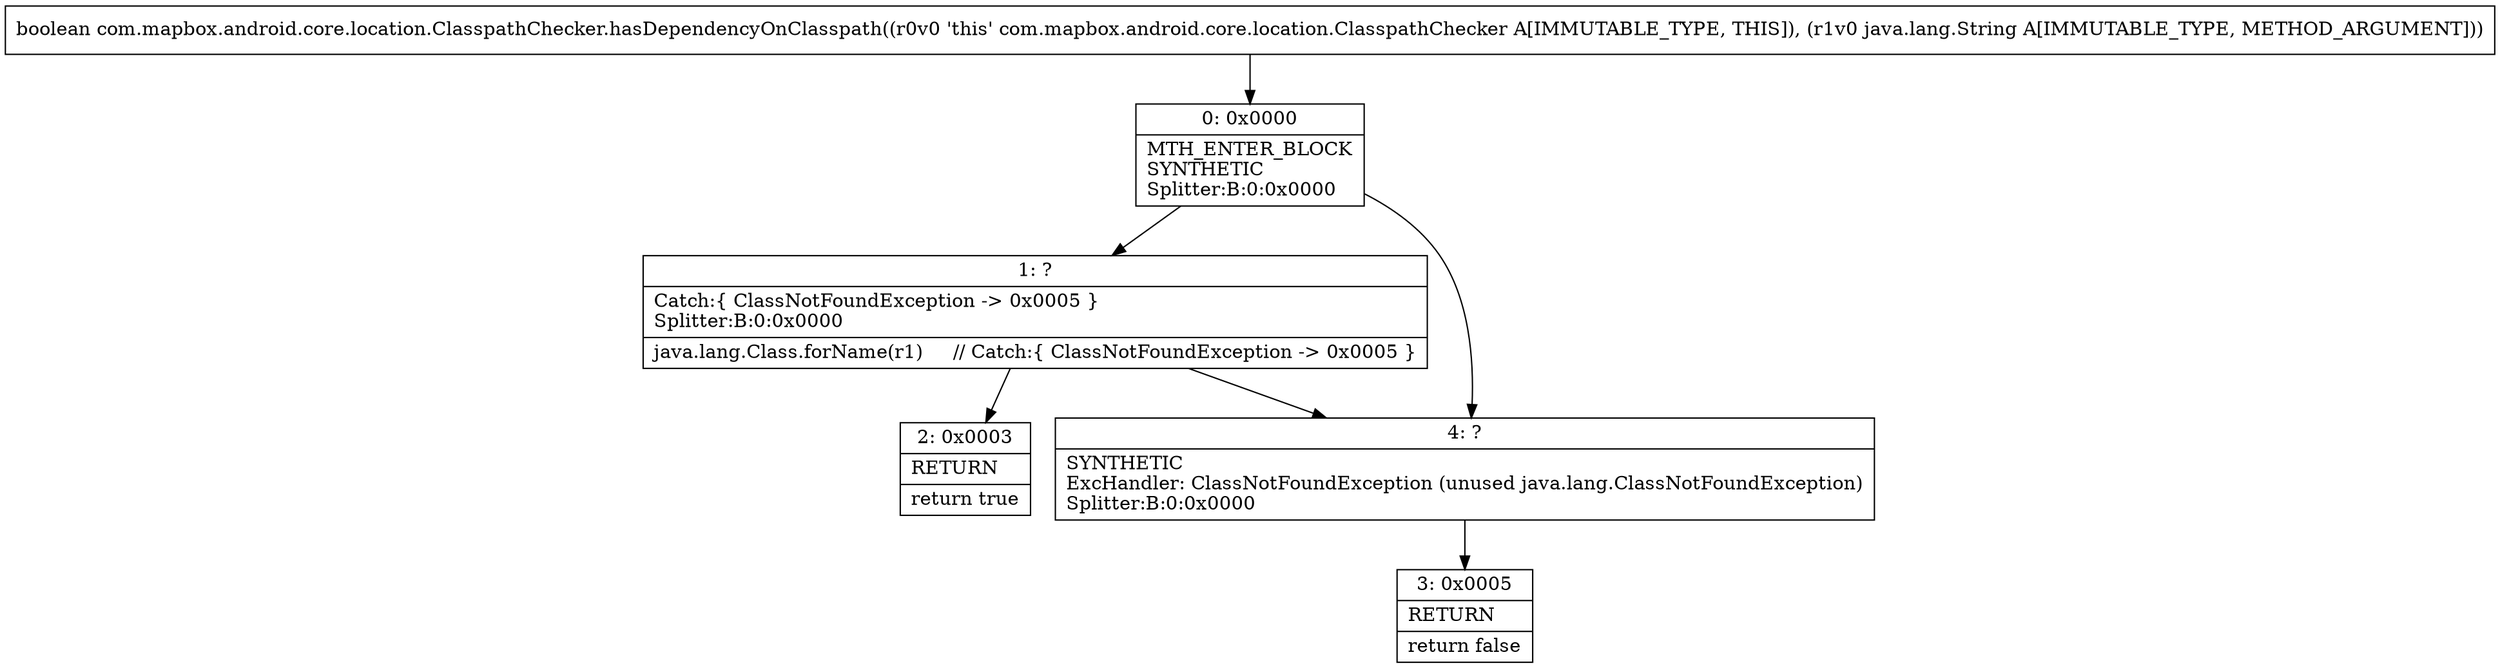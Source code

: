 digraph "CFG forcom.mapbox.android.core.location.ClasspathChecker.hasDependencyOnClasspath(Ljava\/lang\/String;)Z" {
Node_0 [shape=record,label="{0\:\ 0x0000|MTH_ENTER_BLOCK\lSYNTHETIC\lSplitter:B:0:0x0000\l}"];
Node_1 [shape=record,label="{1\:\ ?|Catch:\{ ClassNotFoundException \-\> 0x0005 \}\lSplitter:B:0:0x0000\l|java.lang.Class.forName(r1)     \/\/ Catch:\{ ClassNotFoundException \-\> 0x0005 \}\l}"];
Node_2 [shape=record,label="{2\:\ 0x0003|RETURN\l|return true\l}"];
Node_3 [shape=record,label="{3\:\ 0x0005|RETURN\l|return false\l}"];
Node_4 [shape=record,label="{4\:\ ?|SYNTHETIC\lExcHandler: ClassNotFoundException (unused java.lang.ClassNotFoundException)\lSplitter:B:0:0x0000\l}"];
MethodNode[shape=record,label="{boolean com.mapbox.android.core.location.ClasspathChecker.hasDependencyOnClasspath((r0v0 'this' com.mapbox.android.core.location.ClasspathChecker A[IMMUTABLE_TYPE, THIS]), (r1v0 java.lang.String A[IMMUTABLE_TYPE, METHOD_ARGUMENT])) }"];
MethodNode -> Node_0;
Node_0 -> Node_1;
Node_0 -> Node_4;
Node_1 -> Node_2;
Node_1 -> Node_4;
Node_4 -> Node_3;
}

